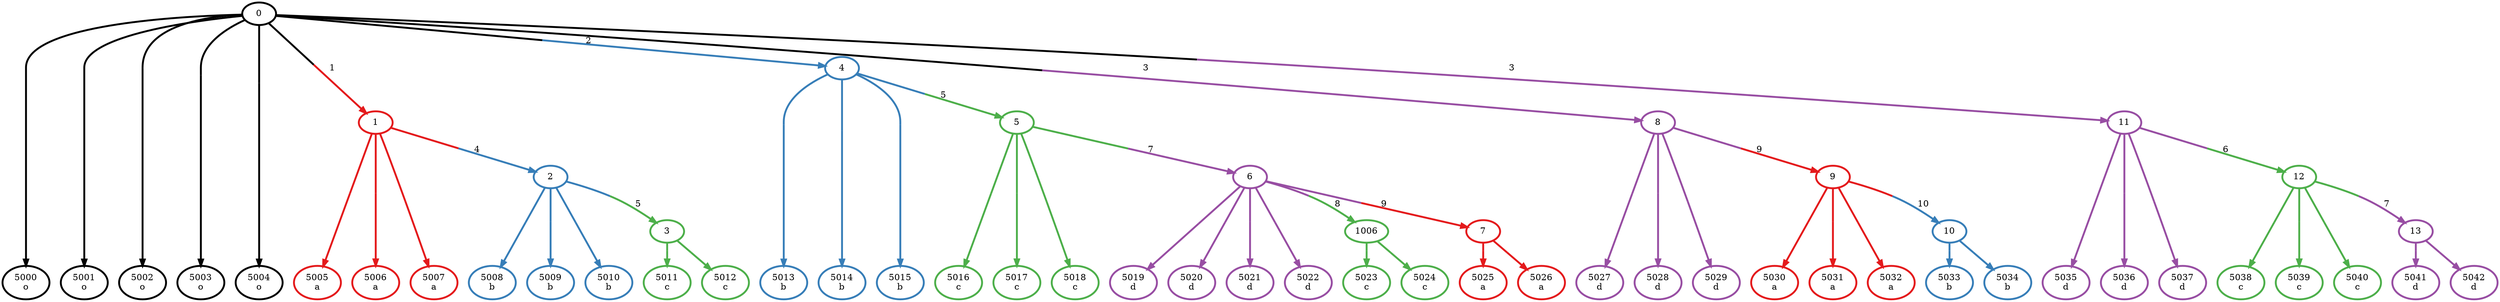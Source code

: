 digraph T {
	{
		rank=same
		0 [penwidth=3,colorscheme=set19,color=0,label="5000\no"]
		1 [penwidth=3,colorscheme=set19,color=0,label="5001\no"]
		2 [penwidth=3,colorscheme=set19,color=0,label="5002\no"]
		3 [penwidth=3,colorscheme=set19,color=0,label="5003\no"]
		4 [penwidth=3,colorscheme=set19,color=0,label="5004\no"]
		5 [penwidth=3,colorscheme=set19,color=1,label="5005\na"]
		6 [penwidth=3,colorscheme=set19,color=1,label="5006\na"]
		7 [penwidth=3,colorscheme=set19,color=1,label="5007\na"]
		8 [penwidth=3,colorscheme=set19,color=2,label="5013\nb"]
		9 [penwidth=3,colorscheme=set19,color=2,label="5014\nb"]
		10 [penwidth=3,colorscheme=set19,color=2,label="5015\nb"]
		11 [penwidth=3,colorscheme=set19,color=4,label="5027\nd"]
		12 [penwidth=3,colorscheme=set19,color=4,label="5028\nd"]
		13 [penwidth=3,colorscheme=set19,color=4,label="5029\nd"]
		14 [penwidth=3,colorscheme=set19,color=4,label="5035\nd"]
		15 [penwidth=3,colorscheme=set19,color=4,label="5036\nd"]
		16 [penwidth=3,colorscheme=set19,color=4,label="5037\nd"]
		17 [penwidth=3,colorscheme=set19,color=2,label="5008\nb"]
		18 [penwidth=3,colorscheme=set19,color=2,label="5009\nb"]
		19 [penwidth=3,colorscheme=set19,color=2,label="5010\nb"]
		20 [penwidth=3,colorscheme=set19,color=3,label="5011\nc"]
		21 [penwidth=3,colorscheme=set19,color=3,label="5012\nc"]
		22 [penwidth=3,colorscheme=set19,color=3,label="5016\nc"]
		23 [penwidth=3,colorscheme=set19,color=3,label="5017\nc"]
		24 [penwidth=3,colorscheme=set19,color=3,label="5018\nc"]
		25 [penwidth=3,colorscheme=set19,color=4,label="5019\nd"]
		26 [penwidth=3,colorscheme=set19,color=4,label="5020\nd"]
		27 [penwidth=3,colorscheme=set19,color=4,label="5021\nd"]
		28 [penwidth=3,colorscheme=set19,color=4,label="5022\nd"]
		29 [penwidth=3,colorscheme=set19,color=3,label="5023\nc"]
		30 [penwidth=3,colorscheme=set19,color=3,label="5024\nc"]
		31 [penwidth=3,colorscheme=set19,color=1,label="5025\na"]
		32 [penwidth=3,colorscheme=set19,color=1,label="5026\na"]
		33 [penwidth=3,colorscheme=set19,color=1,label="5030\na"]
		34 [penwidth=3,colorscheme=set19,color=1,label="5031\na"]
		35 [penwidth=3,colorscheme=set19,color=1,label="5032\na"]
		36 [penwidth=3,colorscheme=set19,color=2,label="5033\nb"]
		37 [penwidth=3,colorscheme=set19,color=2,label="5034\nb"]
		38 [penwidth=3,colorscheme=set19,color=3,label="5038\nc"]
		39 [penwidth=3,colorscheme=set19,color=3,label="5039\nc"]
		40 [penwidth=3,colorscheme=set19,color=3,label="5040\nc"]
		41 [penwidth=3,colorscheme=set19,color=4,label="5041\nd"]
		42 [penwidth=3,colorscheme=set19,color=4,label="5042\nd"]
	}
	43 [penwidth=3,colorscheme=set19,color=0,label="0"]
	44 [penwidth=3,colorscheme=set19,color=1,label="1"]
	45 [penwidth=3,colorscheme=set19,color=2,label="4"]
	46 [penwidth=3,colorscheme=set19,color=4,label="8"]
	47 [penwidth=3,colorscheme=set19,color=4,label="11"]
	48 [penwidth=3,colorscheme=set19,color=2,label="2"]
	49 [penwidth=3,colorscheme=set19,color=3,label="5"]
	50 [penwidth=3,colorscheme=set19,color=1,label="9"]
	51 [penwidth=3,colorscheme=set19,color=3,label="12"]
	52 [penwidth=3,colorscheme=set19,color=3,label="3"]
	53 [penwidth=3,colorscheme=set19,color=4,label="6"]
	54 [penwidth=3,colorscheme=set19,color=3,label="1006"]
	55 [penwidth=3,colorscheme=set19,color=1,label="7"]
	56 [penwidth=3,colorscheme=set19,color=2,label="10"]
	57 [penwidth=3,colorscheme=set19,color=4,label="13"]
	43 -> 44 [penwidth=3,colorscheme=set19,color="0;0.5:1",label="1"]
	43 -> 45 [penwidth=3,colorscheme=set19,color="0;0.5:2",label="2"]
	43 -> 46 [penwidth=3,colorscheme=set19,color="0;0.5:4",label="3"]
	43 -> 47 [penwidth=3,colorscheme=set19,color="0;0.5:4",label="3"]
	43 -> 0 [penwidth=3,colorscheme=set19,color="0;0.5:0"]
	43 -> 1 [penwidth=3,colorscheme=set19,color="0;0.5:0"]
	43 -> 2 [penwidth=3,colorscheme=set19,color="0;0.5:0"]
	43 -> 3 [penwidth=3,colorscheme=set19,color="0;0.5:0"]
	43 -> 4 [penwidth=3,colorscheme=set19,color="0;0.5:0"]
	44 -> 48 [penwidth=3,colorscheme=set19,color="1;0.5:2",label="4"]
	44 -> 5 [penwidth=3,colorscheme=set19,color="1;0.5:1"]
	44 -> 6 [penwidth=3,colorscheme=set19,color="1;0.5:1"]
	44 -> 7 [penwidth=3,colorscheme=set19,color="1;0.5:1"]
	45 -> 49 [penwidth=3,colorscheme=set19,color="2;0.5:3",label="5"]
	45 -> 8 [penwidth=3,colorscheme=set19,color="2;0.5:2"]
	45 -> 9 [penwidth=3,colorscheme=set19,color="2;0.5:2"]
	45 -> 10 [penwidth=3,colorscheme=set19,color="2;0.5:2"]
	46 -> 50 [penwidth=3,colorscheme=set19,color="4;0.5:1",label="9"]
	46 -> 11 [penwidth=3,colorscheme=set19,color="4;0.5:4"]
	46 -> 12 [penwidth=3,colorscheme=set19,color="4;0.5:4"]
	46 -> 13 [penwidth=3,colorscheme=set19,color="4;0.5:4"]
	47 -> 51 [penwidth=3,colorscheme=set19,color="4;0.5:3",label="6"]
	47 -> 14 [penwidth=3,colorscheme=set19,color="4;0.5:4"]
	47 -> 15 [penwidth=3,colorscheme=set19,color="4;0.5:4"]
	47 -> 16 [penwidth=3,colorscheme=set19,color="4;0.5:4"]
	48 -> 52 [penwidth=3,colorscheme=set19,color="2;0.5:3",label="5"]
	48 -> 17 [penwidth=3,colorscheme=set19,color="2;0.5:2"]
	48 -> 18 [penwidth=3,colorscheme=set19,color="2;0.5:2"]
	48 -> 19 [penwidth=3,colorscheme=set19,color="2;0.5:2"]
	49 -> 53 [penwidth=3,colorscheme=set19,color="3;0.5:4",label="7"]
	49 -> 22 [penwidth=3,colorscheme=set19,color="3;0.5:3"]
	49 -> 23 [penwidth=3,colorscheme=set19,color="3;0.5:3"]
	49 -> 24 [penwidth=3,colorscheme=set19,color="3;0.5:3"]
	50 -> 56 [penwidth=3,colorscheme=set19,color="1;0.5:2",label="10"]
	50 -> 33 [penwidth=3,colorscheme=set19,color="1;0.5:1"]
	50 -> 34 [penwidth=3,colorscheme=set19,color="1;0.5:1"]
	50 -> 35 [penwidth=3,colorscheme=set19,color="1;0.5:1"]
	51 -> 57 [penwidth=3,colorscheme=set19,color="3;0.5:4",label="7"]
	51 -> 38 [penwidth=3,colorscheme=set19,color="3;0.5:3"]
	51 -> 39 [penwidth=3,colorscheme=set19,color="3;0.5:3"]
	51 -> 40 [penwidth=3,colorscheme=set19,color="3;0.5:3"]
	52 -> 20 [penwidth=3,colorscheme=set19,color="3;0.5:3"]
	52 -> 21 [penwidth=3,colorscheme=set19,color="3;0.5:3"]
	53 -> 54 [penwidth=3,colorscheme=set19,color="4;0.5:3",label="8"]
	53 -> 55 [penwidth=3,colorscheme=set19,color="4;0.5:1",label="9"]
	53 -> 25 [penwidth=3,colorscheme=set19,color="4;0.5:4"]
	53 -> 26 [penwidth=3,colorscheme=set19,color="4;0.5:4"]
	53 -> 27 [penwidth=3,colorscheme=set19,color="4;0.5:4"]
	53 -> 28 [penwidth=3,colorscheme=set19,color="4;0.5:4"]
	54 -> 29 [penwidth=3,colorscheme=set19,color="3;0.5:3"]
	54 -> 30 [penwidth=3,colorscheme=set19,color="3;0.5:3"]
	55 -> 31 [penwidth=3,colorscheme=set19,color="1;0.5:1"]
	55 -> 32 [penwidth=3,colorscheme=set19,color="1;0.5:1"]
	56 -> 36 [penwidth=3,colorscheme=set19,color="2;0.5:2"]
	56 -> 37 [penwidth=3,colorscheme=set19,color="2;0.5:2"]
	57 -> 41 [penwidth=3,colorscheme=set19,color="4;0.5:4"]
	57 -> 42 [penwidth=3,colorscheme=set19,color="4;0.5:4"]
}
